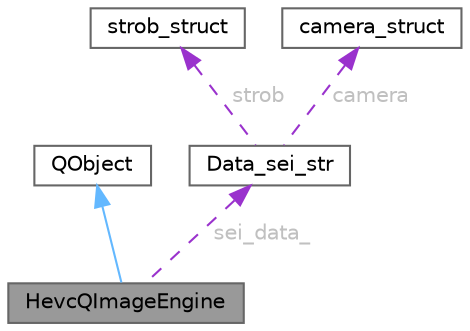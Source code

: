 digraph "HevcQImageEngine"
{
 // LATEX_PDF_SIZE
  bgcolor="transparent";
  edge [fontname=Helvetica,fontsize=10,labelfontname=Helvetica,labelfontsize=10];
  node [fontname=Helvetica,fontsize=10,shape=box,height=0.2,width=0.4];
  Node1 [id="Node000001",label="HevcQImageEngine",height=0.2,width=0.4,color="gray40", fillcolor="grey60", style="filled", fontcolor="black",tooltip=" "];
  Node2 -> Node1 [id="edge1_Node000001_Node000002",dir="back",color="steelblue1",style="solid",tooltip=" "];
  Node2 [id="Node000002",label="QObject",height=0.2,width=0.4,color="gray40", fillcolor="white", style="filled",tooltip=" "];
  Node3 -> Node1 [id="edge2_Node000001_Node000003",dir="back",color="darkorchid3",style="dashed",tooltip=" ",label=" sei_data_",fontcolor="grey" ];
  Node3 [id="Node000003",label="Data_sei_str",height=0.2,width=0.4,color="gray40", fillcolor="white", style="filled",URL="$struct_data__sei__str.html",tooltip=" "];
  Node4 -> Node3 [id="edge3_Node000003_Node000004",dir="back",color="darkorchid3",style="dashed",tooltip=" ",label=" strob",fontcolor="grey" ];
  Node4 [id="Node000004",label="strob_struct",height=0.2,width=0.4,color="gray40", fillcolor="white", style="filled",URL="$structstrob__struct.html",tooltip=" "];
  Node5 -> Node3 [id="edge4_Node000003_Node000005",dir="back",color="darkorchid3",style="dashed",tooltip=" ",label=" camera",fontcolor="grey" ];
  Node5 [id="Node000005",label="camera_struct",height=0.2,width=0.4,color="gray40", fillcolor="white", style="filled",URL="$structcamera__struct.html",tooltip=" "];
}
